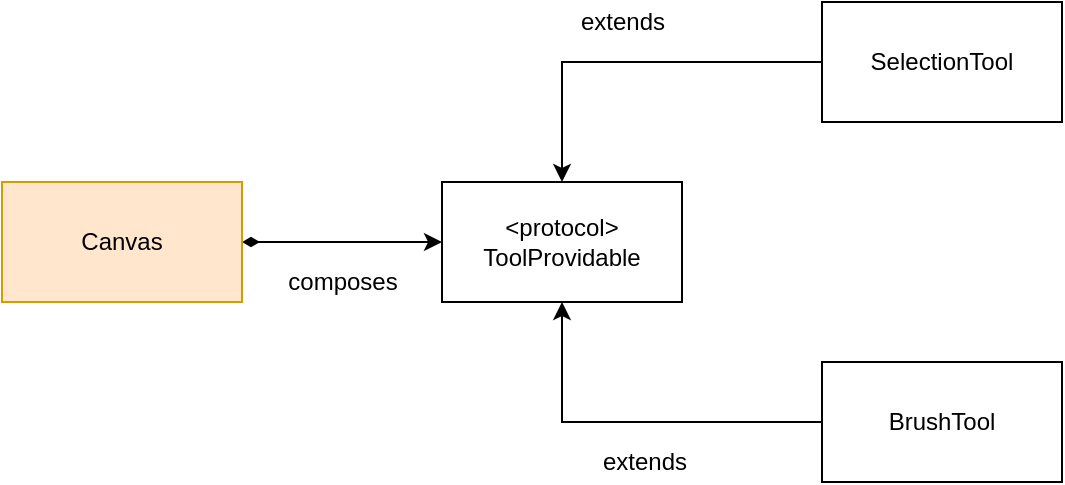 <mxfile version="12.4.2" type="device" pages="1"><diagram id="rS-McwlqlJewxcgMgV3n" name="Page-1"><mxGraphModel dx="1106" dy="758" grid="1" gridSize="10" guides="1" tooltips="1" connect="1" arrows="1" fold="1" page="1" pageScale="1" pageWidth="827" pageHeight="1169" math="0" shadow="0"><root><mxCell id="0"/><mxCell id="1" parent="0"/><mxCell id="aorbGmbiKDdY38zxTfrw-5" style="edgeStyle=orthogonalEdgeStyle;rounded=0;orthogonalLoop=1;jettySize=auto;html=1;entryX=0;entryY=0.5;entryDx=0;entryDy=0;startArrow=diamondThin;startFill=1;" edge="1" parent="1" source="aorbGmbiKDdY38zxTfrw-1" target="aorbGmbiKDdY38zxTfrw-2"><mxGeometry relative="1" as="geometry"/></mxCell><mxCell id="aorbGmbiKDdY38zxTfrw-1" value="Canvas" style="rounded=0;whiteSpace=wrap;html=1;fillColor=#ffe6cc;strokeColor=#d79b00;" vertex="1" parent="1"><mxGeometry x="50" y="330" width="120" height="60" as="geometry"/></mxCell><mxCell id="aorbGmbiKDdY38zxTfrw-2" value="&amp;lt;protocol&amp;gt;&lt;br&gt;ToolProvidable" style="rounded=0;whiteSpace=wrap;html=1;" vertex="1" parent="1"><mxGeometry x="270" y="330" width="120" height="60" as="geometry"/></mxCell><mxCell id="aorbGmbiKDdY38zxTfrw-7" style="edgeStyle=orthogonalEdgeStyle;rounded=0;orthogonalLoop=1;jettySize=auto;html=1;entryX=0.5;entryY=0;entryDx=0;entryDy=0;startArrow=none;startFill=0;" edge="1" parent="1" source="aorbGmbiKDdY38zxTfrw-3" target="aorbGmbiKDdY38zxTfrw-2"><mxGeometry relative="1" as="geometry"/></mxCell><mxCell id="aorbGmbiKDdY38zxTfrw-3" value="SelectionTool" style="rounded=0;whiteSpace=wrap;html=1;" vertex="1" parent="1"><mxGeometry x="460" y="240" width="120" height="60" as="geometry"/></mxCell><mxCell id="aorbGmbiKDdY38zxTfrw-8" style="edgeStyle=orthogonalEdgeStyle;rounded=0;orthogonalLoop=1;jettySize=auto;html=1;entryX=0.5;entryY=1;entryDx=0;entryDy=0;startArrow=none;startFill=0;" edge="1" parent="1" source="aorbGmbiKDdY38zxTfrw-4" target="aorbGmbiKDdY38zxTfrw-2"><mxGeometry relative="1" as="geometry"/></mxCell><mxCell id="aorbGmbiKDdY38zxTfrw-4" value="BrushTool" style="rounded=0;whiteSpace=wrap;html=1;" vertex="1" parent="1"><mxGeometry x="460" y="420" width="120" height="60" as="geometry"/></mxCell><mxCell id="aorbGmbiKDdY38zxTfrw-6" value="composes" style="text;html=1;align=center;verticalAlign=middle;resizable=0;points=[];;autosize=1;" vertex="1" parent="1"><mxGeometry x="185" y="370" width="70" height="20" as="geometry"/></mxCell><mxCell id="aorbGmbiKDdY38zxTfrw-9" value="extends" style="text;html=1;align=center;verticalAlign=middle;resizable=0;points=[];;autosize=1;" vertex="1" parent="1"><mxGeometry x="330" y="240" width="60" height="20" as="geometry"/></mxCell><mxCell id="aorbGmbiKDdY38zxTfrw-10" value="extends" style="text;html=1;align=center;verticalAlign=middle;resizable=0;points=[];;autosize=1;" vertex="1" parent="1"><mxGeometry x="341" y="460" width="60" height="20" as="geometry"/></mxCell></root></mxGraphModel></diagram></mxfile>